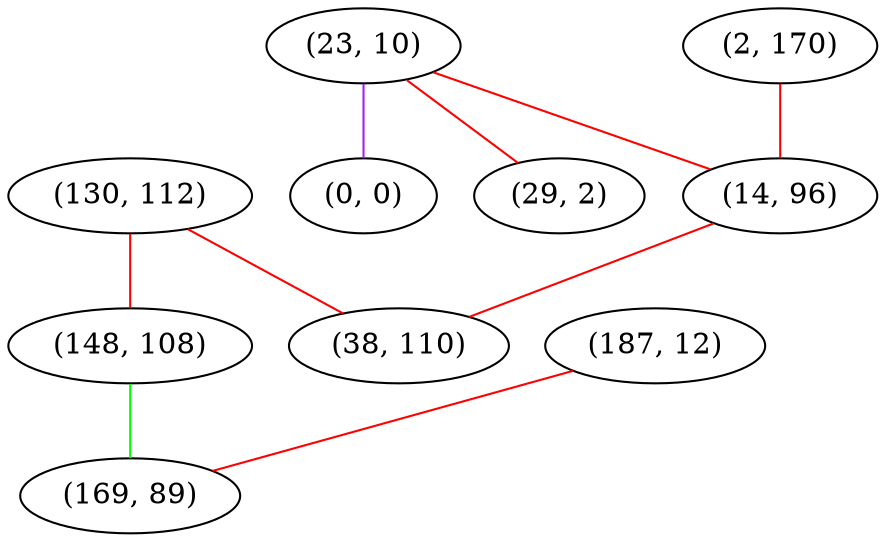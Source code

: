 graph "" {
"(130, 112)";
"(148, 108)";
"(23, 10)";
"(187, 12)";
"(2, 170)";
"(0, 0)";
"(29, 2)";
"(14, 96)";
"(169, 89)";
"(38, 110)";
"(130, 112)" -- "(148, 108)"  [color=red, key=0, weight=1];
"(130, 112)" -- "(38, 110)"  [color=red, key=0, weight=1];
"(148, 108)" -- "(169, 89)"  [color=green, key=0, weight=2];
"(23, 10)" -- "(0, 0)"  [color=purple, key=0, weight=4];
"(23, 10)" -- "(29, 2)"  [color=red, key=0, weight=1];
"(23, 10)" -- "(14, 96)"  [color=red, key=0, weight=1];
"(187, 12)" -- "(169, 89)"  [color=red, key=0, weight=1];
"(2, 170)" -- "(14, 96)"  [color=red, key=0, weight=1];
"(14, 96)" -- "(38, 110)"  [color=red, key=0, weight=1];
}

